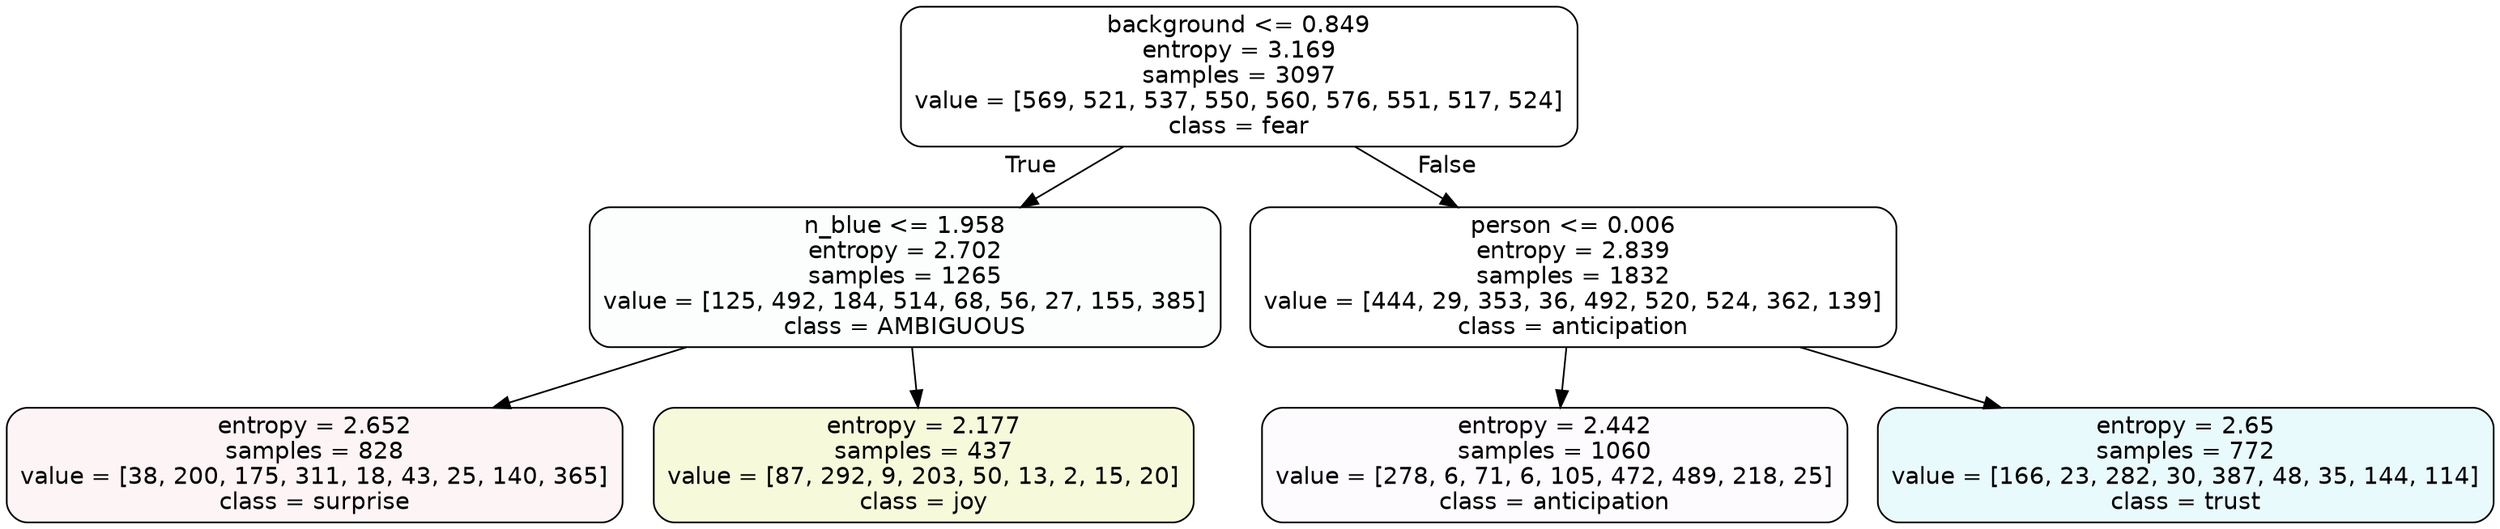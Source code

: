 digraph Tree {
node [shape=box, style="filled, rounded", color="black", fontname=helvetica] ;
edge [fontname=helvetica] ;
0 [label="background <= 0.849\nentropy = 3.169\nsamples = 3097\nvalue = [569, 521, 537, 550, 560, 576, 551, 517, 524]\nclass = fear", fillcolor="#3964e500"] ;
1 [label="n_blue <= 1.958\nentropy = 2.702\nsamples = 1265\nvalue = [125, 492, 184, 514, 68, 56, 27, 155, 385]\nclass = AMBIGUOUS", fillcolor="#39e58104"] ;
0 -> 1 [labeldistance=2.5, labelangle=45, headlabel="True"] ;
2 [label="entropy = 2.652\nsamples = 828\nvalue = [38, 200, 175, 311, 18, 43, 25, 140, 365]\nclass = surprise", fillcolor="#e539640e"] ;
1 -> 2 ;
3 [label="entropy = 2.177\nsamples = 437\nvalue = [87, 292, 9, 203, 50, 13, 2, 15, 20]\nclass = joy", fillcolor="#d7e5392f"] ;
1 -> 3 ;
4 [label="person <= 0.006\nentropy = 2.839\nsamples = 1832\nvalue = [444, 29, 353, 36, 492, 520, 524, 362, 139]\nclass = anticipation", fillcolor="#8139e500"] ;
0 -> 4 [labeldistance=2.5, labelangle=-45, headlabel="False"] ;
5 [label="entropy = 2.442\nsamples = 1060\nvalue = [278, 6, 71, 6, 105, 472, 489, 218, 25]\nclass = anticipation", fillcolor="#8139e504"] ;
4 -> 5 ;
6 [label="entropy = 2.65\nsamples = 772\nvalue = [166, 23, 282, 30, 387, 48, 35, 144, 114]\nclass = trust", fillcolor="#39d7e51c"] ;
4 -> 6 ;
}